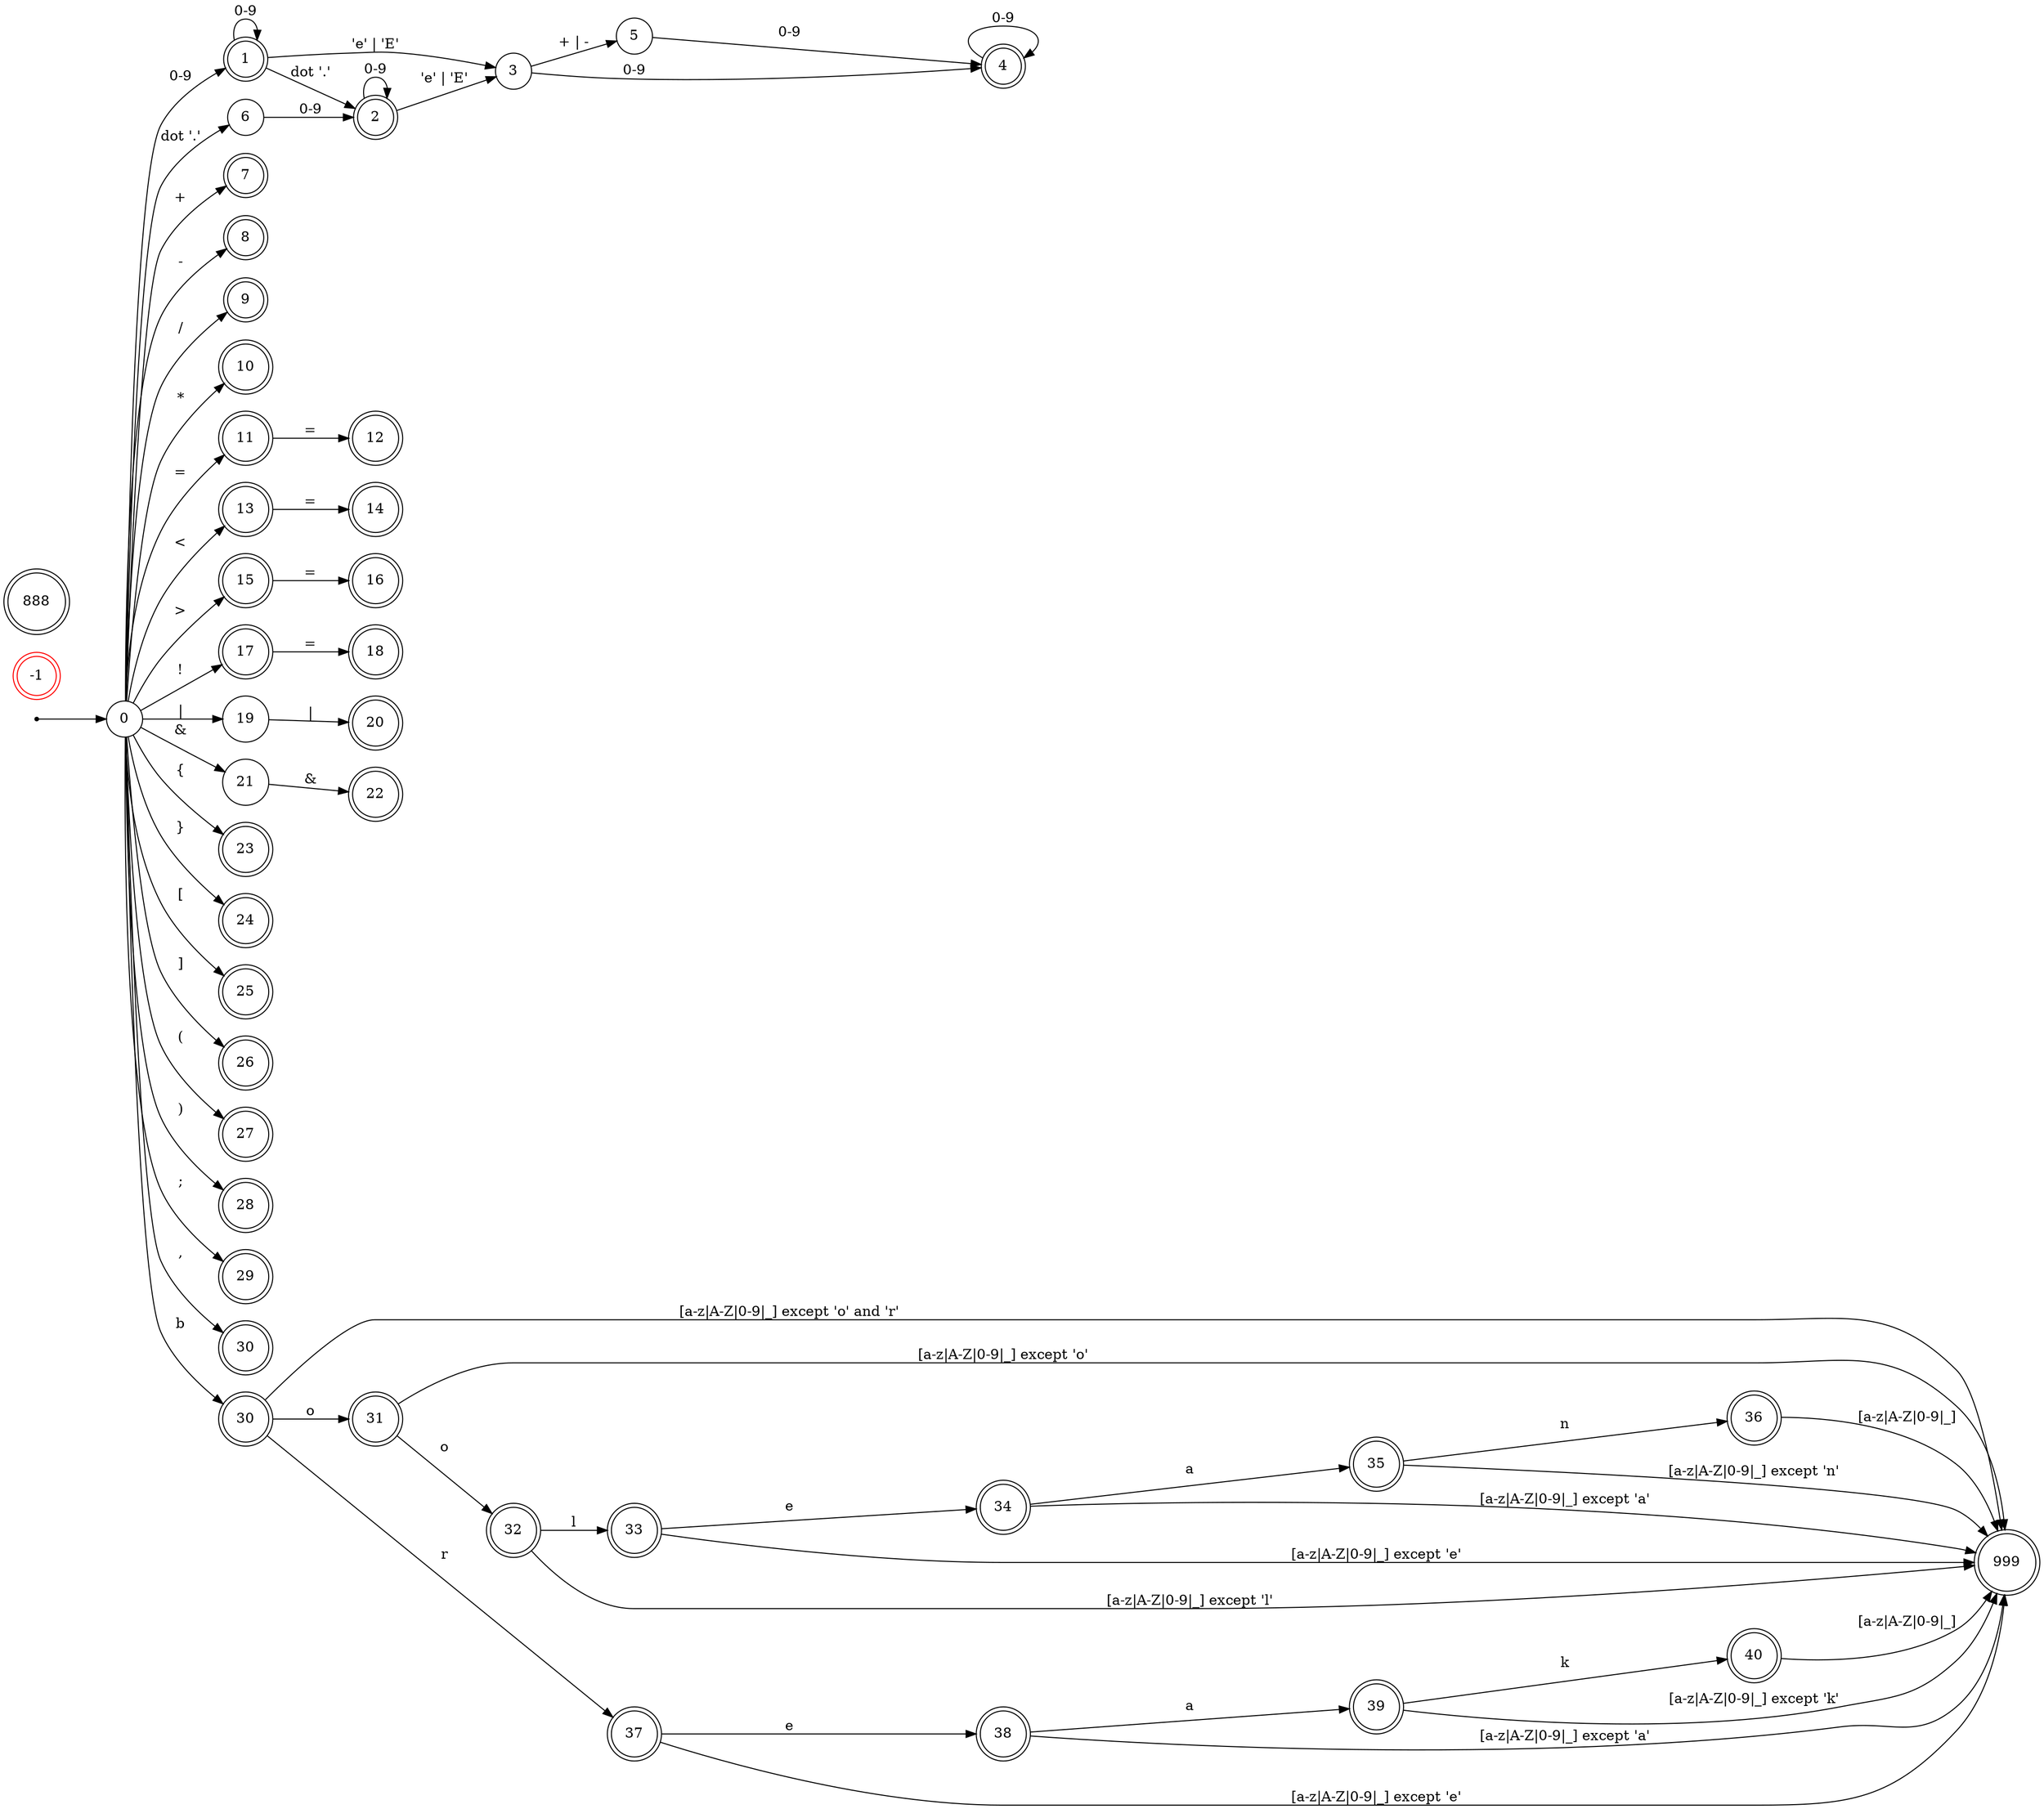 /* keywords = [
    "boolean",
    "break",
    "continue",
    "else",
    "for",
    "float",
    "if",
    "int",
    "return",
    "void",
    "while"
] 

*/
digraph G {
    // Graph Layout
    rankdir = LR;
    splines = true;

    // start state
    start [shape = point];
    start_state [label = "0" shape = circle]; // STATE 0
    start -> start_state;

    state_error [label = "-1" shape = doublecircle color = red]; // STATE Error 

    node [shape = doublecircle; color = black];
    state_identifier [label = "999"]; // Identifier
    state_end_file [label = "888"]; // STATE end file

    // Detect Numeric token
    {
        // integer
        state_integer [label = "1"]; // STATE 1
        start_state -> state_integer [label = "0-9"];
        state_integer -> state_integer [label = "0-9"];
        // float
        // (0-9)*.
        // (0-9)*.(0-9)*
        state_float_1 [label = "2"]; // STATE 2
        state_integer -> state_float_1 [label = "dot '.'"];
        state_float_1 -> state_float_1 [label = "0-9"];
        // (0-9)* (E|e)+ (0-9)
        state_E_e_after_int [label = "3" shape = "circle"]; // STATE 3
        state_integer -> state_E_e_after_int [label = "'e' | 'E'"];
        state_float_2 [label = "4"]; // STATE 4
        state_E_e_after_int -> state_float_2 [label = "0-9"];
        state_float_2 -> state_float_2 [label = "0-9"];
        // (0-9)*.(0-9)+ (E|e)* (0-9)+
        state_float_1 -> state_E_e_after_int [label = "'e' | 'E'"];
        // (0-9)*.(0-9)+ (E|e)* (+|-) (0-9)+
        state_sign_after_E_e [label = "5" shape = "circle"]; // STATE 5
        state_E_e_after_int -> state_sign_after_E_e [label = "+ | -"]; 
        state_sign_after_E_e -> state_float_2 [label = "0-9"];
        // .(0-9)*
        state_dot [label = "6" shape = "circle"]; // STATE 6
        start_state -> state_dot [label = "dot '.'"];
        state_dot -> state_float_1 [label = "0-9"];
    }
    
    // detect operators
    {
        // + plus
        state_plus [label = "7"]; // STATE 7
        start_state -> state_plus [label = "+"];
        // - minus
        state_minus [label = "8"]; // STATE 8
        start_state -> state_minus [label = "-"];
        // / division
        state_division [label = "9"]; // STATE 9
        start_state -> state_division [label = "/"];
        // * multiply
        state_multiply [label = "10"]; // STATE 10
        start_state -> state_multiply [label = "*"];
        // = assign
        state_equal [label = "11"]; // STATE 11
        start_state -> state_equal [label = "="];
        // ==
        state_compare [label = "12"]; // STATE 12
        state_equal -> state_compare [label = "="];
        // < less than
        state_less_than [label = "13"]; // STATE 13
        start_state -> state_less_than [label = "<"];
        // <= less than or equal to
        state_less_than_equal [label = "14"]; // STATE 14
        state_less_than -> state_less_than_equal [label = "="];
        // > greater than
        state_greater_than [label = "15"]; // STATE 15
        start_state -> state_greater_than [label = ">"];
        // >= greater than or equal
        state_greater_than_equal [label = "16"]; // STATE 16
        state_greater_than -> state_greater_than_equal [label = "="];
        // ! not operator
        state_logical_not [label = "17"]; // STATE 17
        start_state -> state_logical_not [label = "!"];
        // != not equal
        state_not_equal [label = "18"]; // STATE 18
        state_logical_not -> state_not_equal [label = "="];
        // || logical OR
        state_OR_1 [label = "19" shape = "circle"]; // STATE 19
        start_state -> state_OR_1 [label = "|"];
        state_OR_2 [label = "20"]; // STATE 20
        state_OR_1 -> state_OR_2 [label = "|"];
        // && logical AND
        state_AND_1 [label = "21" shape = "circle"]; // STATE 21
        start_state -> state_AND_1 [label = "&"];
        state_AND_2 [label = "22"]; // STATE 22
        state_AND_1 -> state_AND_2 [label = "&"];
    }

    // Separators
    {
        // {
        state_open_bracket_1 [label = "23"]; // STATE 23
        start_state -> state_open_bracket_1 [label = "{"];
        // }
        state_close_bracket_1 [label = "24"]; // STATE 24
        start_state -> state_close_bracket_1 [label = "}"];
        // [
        state_open_bracket_2 [label = "25"]; // STATE 25
        start_state -> state_open_bracket_2 [label = "["];
        // ]
        state_close_bracket_2 [label = "26"]; // STATE 26
        start_state -> state_close_bracket_2 [label = "]"];
        // (
        state_open_bracket_3 [label = "27"]; // STATE 27
        start_state -> state_open_bracket_3 [label = "("];
        // )
        state_close_bracket_3 [label = "28"]; // STATE 28
        start_state -> state_close_bracket_3 [label = ")"];
        // ;
        state_semicolon [label = "29"]; // STATE 29
        start_state -> state_semicolon [label = ";"];
        // ,
        state_comma [label = "30"]; // STATE 30
        start_state -> state_comma [label = ","];
    }

    // keywords
    {
        // boolean
        state_boolean_1 [label = "30"]; // STATE 30 b
        state_boolean_2 [label = "31"]; // STATE 31 bo 
        state_boolean_3 [label = "32"]; // STATE 32 boo
        state_boolean_4 [label = "33"]; // STATE 33 bool
        state_boolean_5 [label = "34"]; // STATE 34 boole
        state_boolean_6 [label = "35"]; // STATE 35 boolea
        state_boolean_7 [label = "36"]; // STATE 36 boolean
        start_state -> state_boolean_1 [label = "b"];
        state_boolean_1 -> state_boolean_2 [label = "o"];
        state_boolean_2 -> state_boolean_3 [label = "o"];
        state_boolean_3 -> state_boolean_4 [label = "l"];
        state_boolean_4 -> state_boolean_5 [label = "e"];
        state_boolean_5 -> state_boolean_6 [label = "a"];
        state_boolean_6 -> state_boolean_7 [label = "n"];
        // break
        state_break_1 [label = "37"]; // STATE 37 br
        state_break_2 [label = "38"]; // STATE 38 bre
        state_break_3 [label = "39"]; // STATE 39 brea
        state_break_4 [label = "40"]; // STATE 40 break
        state_boolean_1 -> state_break_1 [label = "r"];
        state_break_1 -> state_break_2 [label = "e"];
        state_break_2 -> state_break_3 [label = "a"];
        state_break_3 -> state_break_4 [label = "k"];

        
    }

    // identifier
    {
        // go from boolean
        state_boolean_1 -> state_identifier [label = "[a-z|A-Z|0-9|_] except 'o' and 'r'"];
        state_boolean_2 -> state_identifier [label = "[a-z|A-Z|0-9|_] except 'o'"];
        state_boolean_3 -> state_identifier [label = "[a-z|A-Z|0-9|_] except 'l'"];
        state_boolean_4 -> state_identifier [label = "[a-z|A-Z|0-9|_] except 'e'"];
        state_boolean_5 -> state_identifier [label = "[a-z|A-Z|0-9|_] except 'a'"];
        state_boolean_6 -> state_identifier [label = "[a-z|A-Z|0-9|_] except 'n'"];
        state_boolean_7 -> state_identifier [label = "[a-z|A-Z|0-9|_]"];
        // go from break
        state_break_1 -> state_identifier [label = "[a-z|A-Z|0-9|_] except 'e'"];
        state_break_2 -> state_identifier [label = "[a-z|A-Z|0-9|_] except 'a'"];
        state_break_3 -> state_identifier [label = "[a-z|A-Z|0-9|_] except 'k'"];
        state_break_4 -> state_identifier [label = "[a-z|A-Z|0-9|_]"];
    }
}